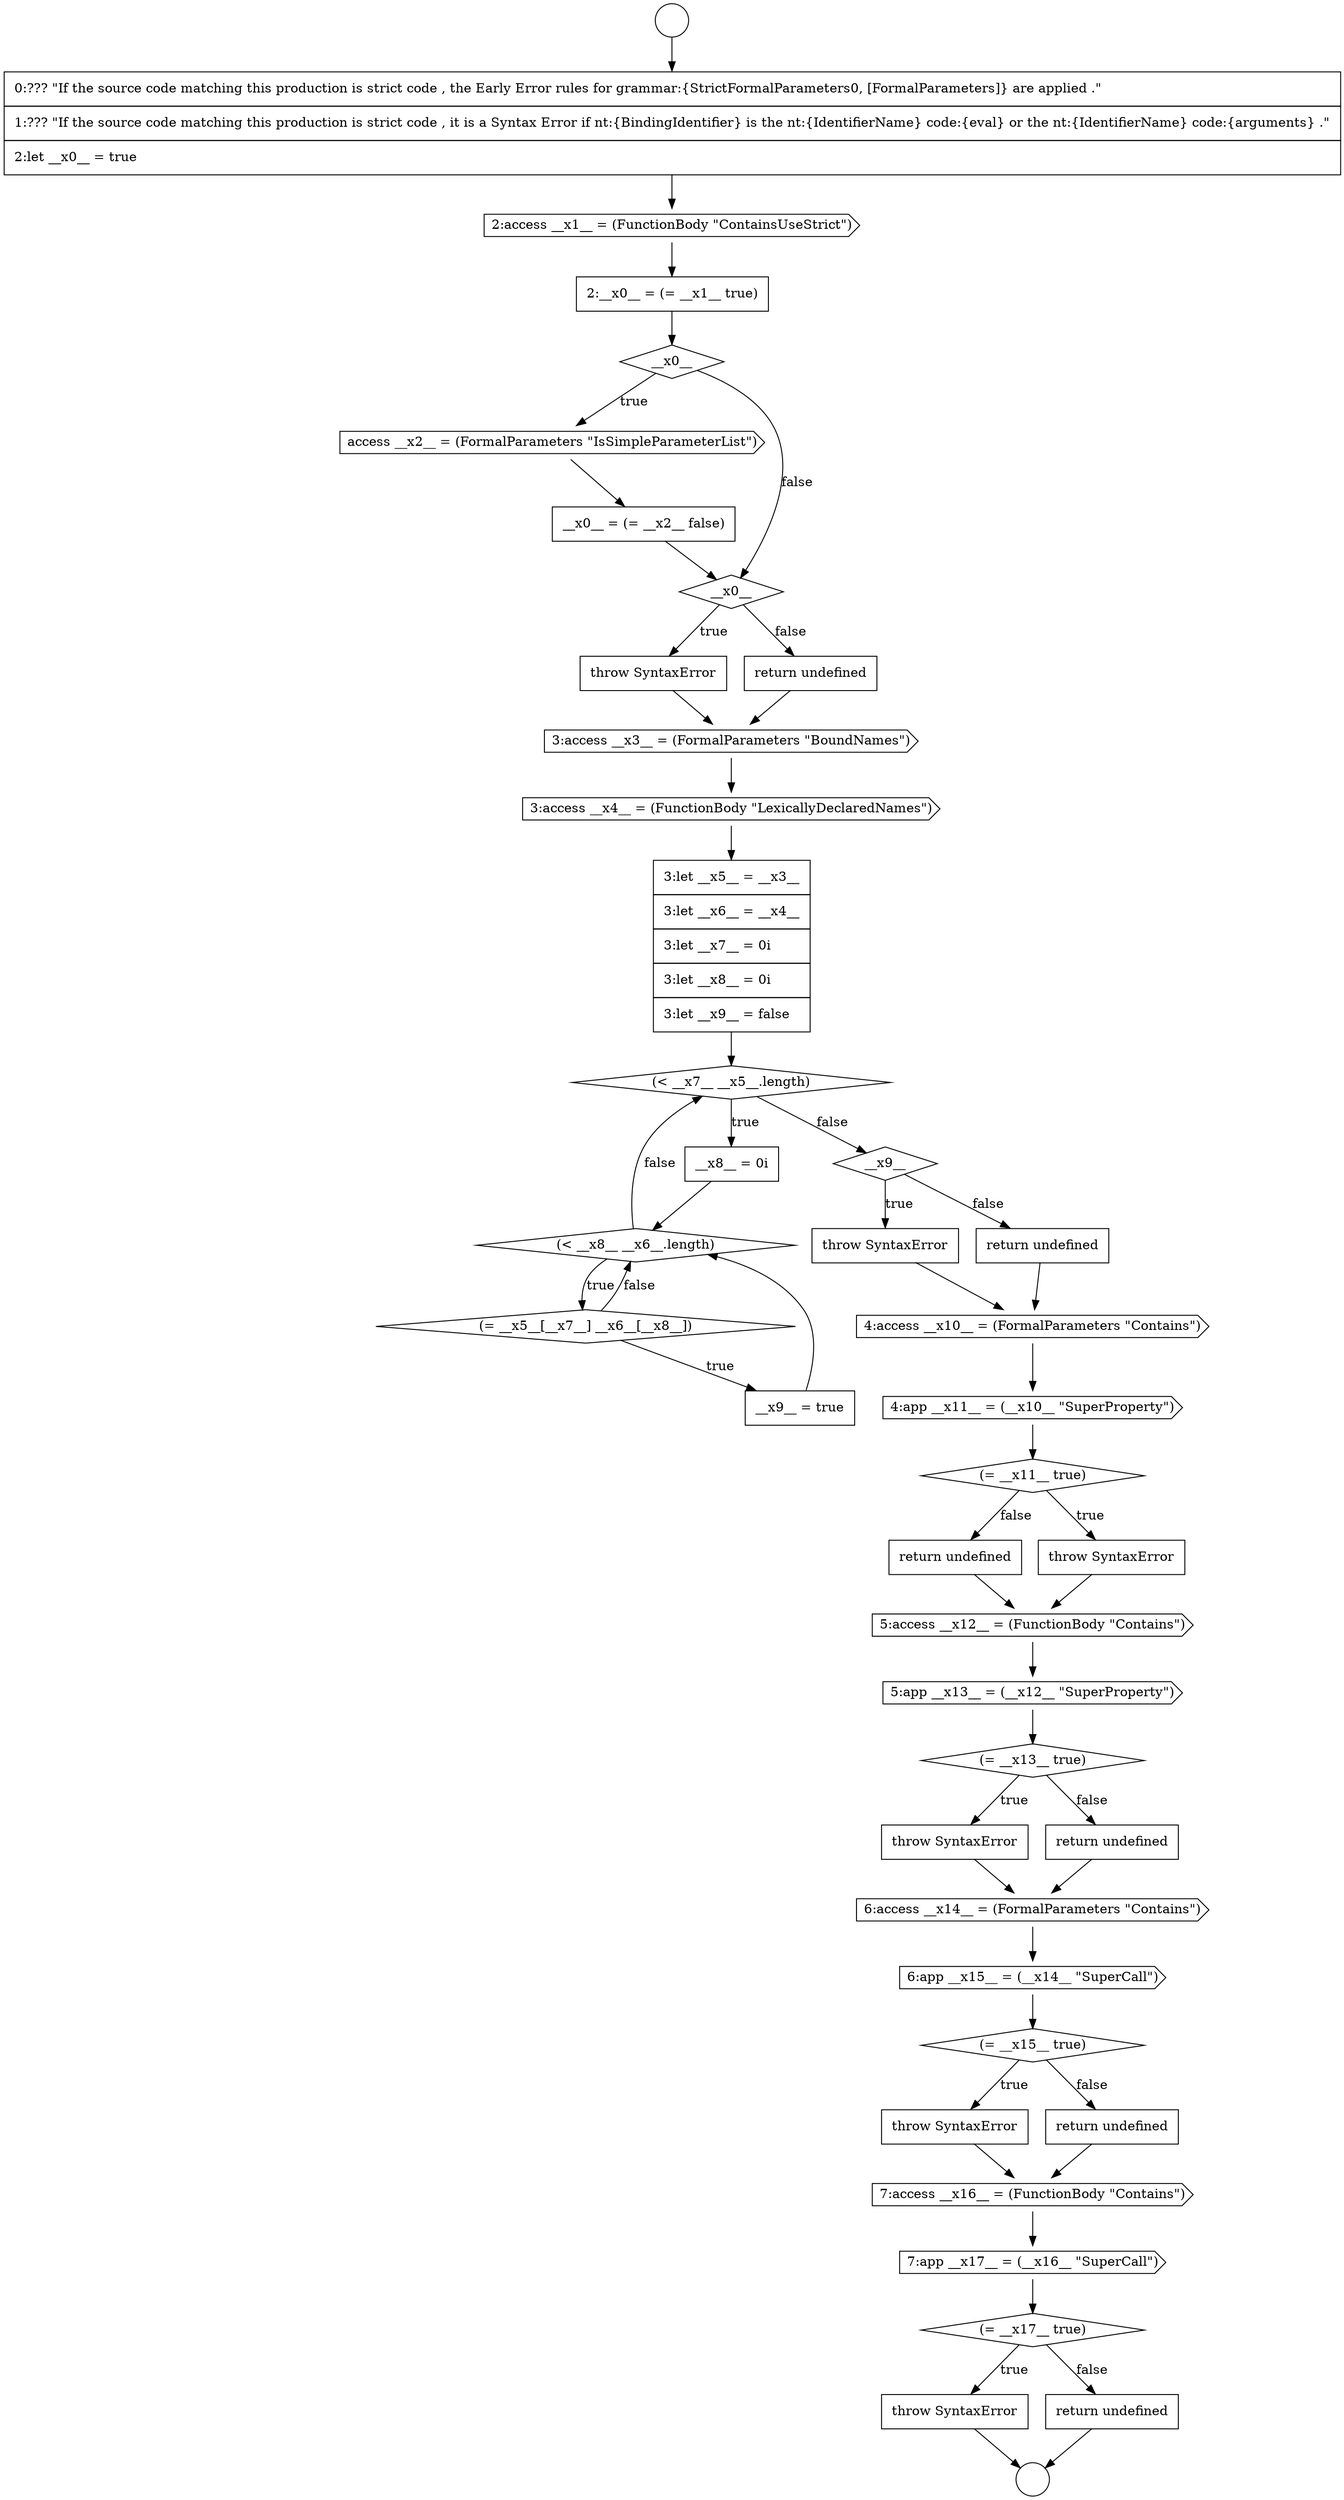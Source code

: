 digraph {
  node16668 [shape=cds, label=<<font color="black">3:access __x4__ = (FunctionBody &quot;LexicallyDeclaredNames&quot;)</font>> color="black" fillcolor="white" style=filled]
  node16672 [shape=diamond, label=<<font color="black">(&lt; __x8__ __x6__.length)</font>> color="black" fillcolor="white" style=filled]
  node16673 [shape=diamond, label=<<font color="black">(= __x5__[__x7__] __x6__[__x8__])</font>> color="black" fillcolor="white" style=filled]
  node16694 [shape=cds, label=<<font color="black">7:app __x17__ = (__x16__ &quot;SuperCall&quot;)</font>> color="black" fillcolor="white" style=filled]
  node16686 [shape=none, margin=0, label=<<font color="black">
    <table border="0" cellborder="1" cellspacing="0" cellpadding="10">
      <tr><td align="left">throw SyntaxError</td></tr>
    </table>
  </font>> color="black" fillcolor="white" style=filled]
  node16670 [shape=diamond, label=<<font color="black">(&lt; __x7__ __x5__.length)</font>> color="black" fillcolor="white" style=filled]
  node16674 [shape=none, margin=0, label=<<font color="black">
    <table border="0" cellborder="1" cellspacing="0" cellpadding="10">
      <tr><td align="left">__x9__ = true</td></tr>
    </table>
  </font>> color="black" fillcolor="white" style=filled]
  node16667 [shape=cds, label=<<font color="black">3:access __x3__ = (FormalParameters &quot;BoundNames&quot;)</font>> color="black" fillcolor="white" style=filled]
  node16671 [shape=none, margin=0, label=<<font color="black">
    <table border="0" cellborder="1" cellspacing="0" cellpadding="10">
      <tr><td align="left">__x8__ = 0i</td></tr>
    </table>
  </font>> color="black" fillcolor="white" style=filled]
  node16696 [shape=none, margin=0, label=<<font color="black">
    <table border="0" cellborder="1" cellspacing="0" cellpadding="10">
      <tr><td align="left">throw SyntaxError</td></tr>
    </table>
  </font>> color="black" fillcolor="white" style=filled]
  node16662 [shape=cds, label=<<font color="black">access __x2__ = (FormalParameters &quot;IsSimpleParameterList&quot;)</font>> color="black" fillcolor="white" style=filled]
  node16676 [shape=none, margin=0, label=<<font color="black">
    <table border="0" cellborder="1" cellspacing="0" cellpadding="10">
      <tr><td align="left">throw SyntaxError</td></tr>
    </table>
  </font>> color="black" fillcolor="white" style=filled]
  node16658 [shape=none, margin=0, label=<<font color="black">
    <table border="0" cellborder="1" cellspacing="0" cellpadding="10">
      <tr><td align="left">0:??? &quot;If the source code matching this production is strict code , the Early Error rules for grammar:{StrictFormalParameters0, [FormalParameters]} are applied .&quot;</td></tr>
      <tr><td align="left">1:??? &quot;If the source code matching this production is strict code , it is a Syntax Error if nt:{BindingIdentifier} is the nt:{IdentifierName} code:{eval} or the nt:{IdentifierName} code:{arguments} .&quot;</td></tr>
      <tr><td align="left">2:let __x0__ = true</td></tr>
    </table>
  </font>> color="black" fillcolor="white" style=filled]
  node16688 [shape=cds, label=<<font color="black">6:access __x14__ = (FormalParameters &quot;Contains&quot;)</font>> color="black" fillcolor="white" style=filled]
  node16684 [shape=cds, label=<<font color="black">5:app __x13__ = (__x12__ &quot;SuperProperty&quot;)</font>> color="black" fillcolor="white" style=filled]
  node16689 [shape=cds, label=<<font color="black">6:app __x15__ = (__x14__ &quot;SuperCall&quot;)</font>> color="black" fillcolor="white" style=filled]
  node16680 [shape=diamond, label=<<font color="black">(= __x11__ true)</font>> color="black" fillcolor="white" style=filled]
  node16693 [shape=cds, label=<<font color="black">7:access __x16__ = (FunctionBody &quot;Contains&quot;)</font>> color="black" fillcolor="white" style=filled]
  node16665 [shape=none, margin=0, label=<<font color="black">
    <table border="0" cellborder="1" cellspacing="0" cellpadding="10">
      <tr><td align="left">throw SyntaxError</td></tr>
    </table>
  </font>> color="black" fillcolor="white" style=filled]
  node16697 [shape=none, margin=0, label=<<font color="black">
    <table border="0" cellborder="1" cellspacing="0" cellpadding="10">
      <tr><td align="left">return undefined</td></tr>
    </table>
  </font>> color="black" fillcolor="white" style=filled]
  node16687 [shape=none, margin=0, label=<<font color="black">
    <table border="0" cellborder="1" cellspacing="0" cellpadding="10">
      <tr><td align="left">return undefined</td></tr>
    </table>
  </font>> color="black" fillcolor="white" style=filled]
  node16661 [shape=diamond, label=<<font color="black">__x0__</font>> color="black" fillcolor="white" style=filled]
  node16657 [shape=circle label=" " color="black" fillcolor="white" style=filled]
  node16656 [shape=circle label=" " color="black" fillcolor="white" style=filled]
  node16683 [shape=cds, label=<<font color="black">5:access __x12__ = (FunctionBody &quot;Contains&quot;)</font>> color="black" fillcolor="white" style=filled]
  node16690 [shape=diamond, label=<<font color="black">(= __x15__ true)</font>> color="black" fillcolor="white" style=filled]
  node16677 [shape=none, margin=0, label=<<font color="black">
    <table border="0" cellborder="1" cellspacing="0" cellpadding="10">
      <tr><td align="left">return undefined</td></tr>
    </table>
  </font>> color="black" fillcolor="white" style=filled]
  node16666 [shape=none, margin=0, label=<<font color="black">
    <table border="0" cellborder="1" cellspacing="0" cellpadding="10">
      <tr><td align="left">return undefined</td></tr>
    </table>
  </font>> color="black" fillcolor="white" style=filled]
  node16669 [shape=none, margin=0, label=<<font color="black">
    <table border="0" cellborder="1" cellspacing="0" cellpadding="10">
      <tr><td align="left">3:let __x5__ = __x3__</td></tr>
      <tr><td align="left">3:let __x6__ = __x4__</td></tr>
      <tr><td align="left">3:let __x7__ = 0i</td></tr>
      <tr><td align="left">3:let __x8__ = 0i</td></tr>
      <tr><td align="left">3:let __x9__ = false</td></tr>
    </table>
  </font>> color="black" fillcolor="white" style=filled]
  node16664 [shape=diamond, label=<<font color="black">__x0__</font>> color="black" fillcolor="white" style=filled]
  node16691 [shape=none, margin=0, label=<<font color="black">
    <table border="0" cellborder="1" cellspacing="0" cellpadding="10">
      <tr><td align="left">throw SyntaxError</td></tr>
    </table>
  </font>> color="black" fillcolor="white" style=filled]
  node16660 [shape=none, margin=0, label=<<font color="black">
    <table border="0" cellborder="1" cellspacing="0" cellpadding="10">
      <tr><td align="left">2:__x0__ = (= __x1__ true)</td></tr>
    </table>
  </font>> color="black" fillcolor="white" style=filled]
  node16678 [shape=cds, label=<<font color="black">4:access __x10__ = (FormalParameters &quot;Contains&quot;)</font>> color="black" fillcolor="white" style=filled]
  node16695 [shape=diamond, label=<<font color="black">(= __x17__ true)</font>> color="black" fillcolor="white" style=filled]
  node16692 [shape=none, margin=0, label=<<font color="black">
    <table border="0" cellborder="1" cellspacing="0" cellpadding="10">
      <tr><td align="left">return undefined</td></tr>
    </table>
  </font>> color="black" fillcolor="white" style=filled]
  node16675 [shape=diamond, label=<<font color="black">__x9__</font>> color="black" fillcolor="white" style=filled]
  node16682 [shape=none, margin=0, label=<<font color="black">
    <table border="0" cellborder="1" cellspacing="0" cellpadding="10">
      <tr><td align="left">return undefined</td></tr>
    </table>
  </font>> color="black" fillcolor="white" style=filled]
  node16663 [shape=none, margin=0, label=<<font color="black">
    <table border="0" cellborder="1" cellspacing="0" cellpadding="10">
      <tr><td align="left">__x0__ = (= __x2__ false)</td></tr>
    </table>
  </font>> color="black" fillcolor="white" style=filled]
  node16685 [shape=diamond, label=<<font color="black">(= __x13__ true)</font>> color="black" fillcolor="white" style=filled]
  node16679 [shape=cds, label=<<font color="black">4:app __x11__ = (__x10__ &quot;SuperProperty&quot;)</font>> color="black" fillcolor="white" style=filled]
  node16659 [shape=cds, label=<<font color="black">2:access __x1__ = (FunctionBody &quot;ContainsUseStrict&quot;)</font>> color="black" fillcolor="white" style=filled]
  node16681 [shape=none, margin=0, label=<<font color="black">
    <table border="0" cellborder="1" cellspacing="0" cellpadding="10">
      <tr><td align="left">throw SyntaxError</td></tr>
    </table>
  </font>> color="black" fillcolor="white" style=filled]
  node16668 -> node16669 [ color="black"]
  node16692 -> node16693 [ color="black"]
  node16664 -> node16665 [label=<<font color="black">true</font>> color="black"]
  node16664 -> node16666 [label=<<font color="black">false</font>> color="black"]
  node16681 -> node16683 [ color="black"]
  node16671 -> node16672 [ color="black"]
  node16661 -> node16662 [label=<<font color="black">true</font>> color="black"]
  node16661 -> node16664 [label=<<font color="black">false</font>> color="black"]
  node16660 -> node16661 [ color="black"]
  node16686 -> node16688 [ color="black"]
  node16696 -> node16657 [ color="black"]
  node16688 -> node16689 [ color="black"]
  node16687 -> node16688 [ color="black"]
  node16678 -> node16679 [ color="black"]
  node16667 -> node16668 [ color="black"]
  node16659 -> node16660 [ color="black"]
  node16676 -> node16678 [ color="black"]
  node16665 -> node16667 [ color="black"]
  node16677 -> node16678 [ color="black"]
  node16658 -> node16659 [ color="black"]
  node16670 -> node16671 [label=<<font color="black">true</font>> color="black"]
  node16670 -> node16675 [label=<<font color="black">false</font>> color="black"]
  node16679 -> node16680 [ color="black"]
  node16690 -> node16691 [label=<<font color="black">true</font>> color="black"]
  node16690 -> node16692 [label=<<font color="black">false</font>> color="black"]
  node16672 -> node16673 [label=<<font color="black">true</font>> color="black"]
  node16672 -> node16670 [label=<<font color="black">false</font>> color="black"]
  node16675 -> node16676 [label=<<font color="black">true</font>> color="black"]
  node16675 -> node16677 [label=<<font color="black">false</font>> color="black"]
  node16663 -> node16664 [ color="black"]
  node16684 -> node16685 [ color="black"]
  node16685 -> node16686 [label=<<font color="black">true</font>> color="black"]
  node16685 -> node16687 [label=<<font color="black">false</font>> color="black"]
  node16662 -> node16663 [ color="black"]
  node16669 -> node16670 [ color="black"]
  node16694 -> node16695 [ color="black"]
  node16666 -> node16667 [ color="black"]
  node16682 -> node16683 [ color="black"]
  node16693 -> node16694 [ color="black"]
  node16656 -> node16658 [ color="black"]
  node16689 -> node16690 [ color="black"]
  node16680 -> node16681 [label=<<font color="black">true</font>> color="black"]
  node16680 -> node16682 [label=<<font color="black">false</font>> color="black"]
  node16674 -> node16672 [ color="black"]
  node16691 -> node16693 [ color="black"]
  node16683 -> node16684 [ color="black"]
  node16695 -> node16696 [label=<<font color="black">true</font>> color="black"]
  node16695 -> node16697 [label=<<font color="black">false</font>> color="black"]
  node16673 -> node16674 [label=<<font color="black">true</font>> color="black"]
  node16673 -> node16672 [label=<<font color="black">false</font>> color="black"]
  node16697 -> node16657 [ color="black"]
}

